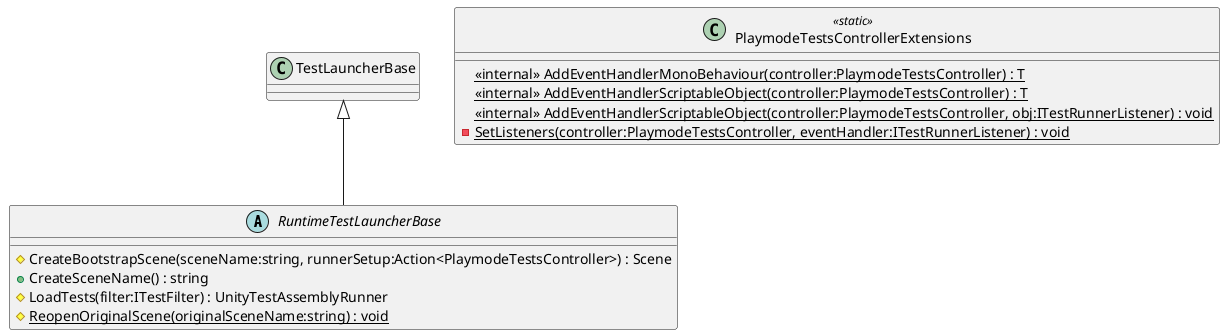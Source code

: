 @startuml
abstract class RuntimeTestLauncherBase {
    # CreateBootstrapScene(sceneName:string, runnerSetup:Action<PlaymodeTestsController>) : Scene
    + CreateSceneName() : string
    # LoadTests(filter:ITestFilter) : UnityTestAssemblyRunner
    # {static} ReopenOriginalScene(originalSceneName:string) : void
}
class PlaymodeTestsControllerExtensions <<static>> {
    <<internal>> {static} AddEventHandlerMonoBehaviour(controller:PlaymodeTestsController) : T
    <<internal>> {static} AddEventHandlerScriptableObject(controller:PlaymodeTestsController) : T
    <<internal>> {static} AddEventHandlerScriptableObject(controller:PlaymodeTestsController, obj:ITestRunnerListener) : void
    - {static} SetListeners(controller:PlaymodeTestsController, eventHandler:ITestRunnerListener) : void
}
TestLauncherBase <|-- RuntimeTestLauncherBase
@enduml
